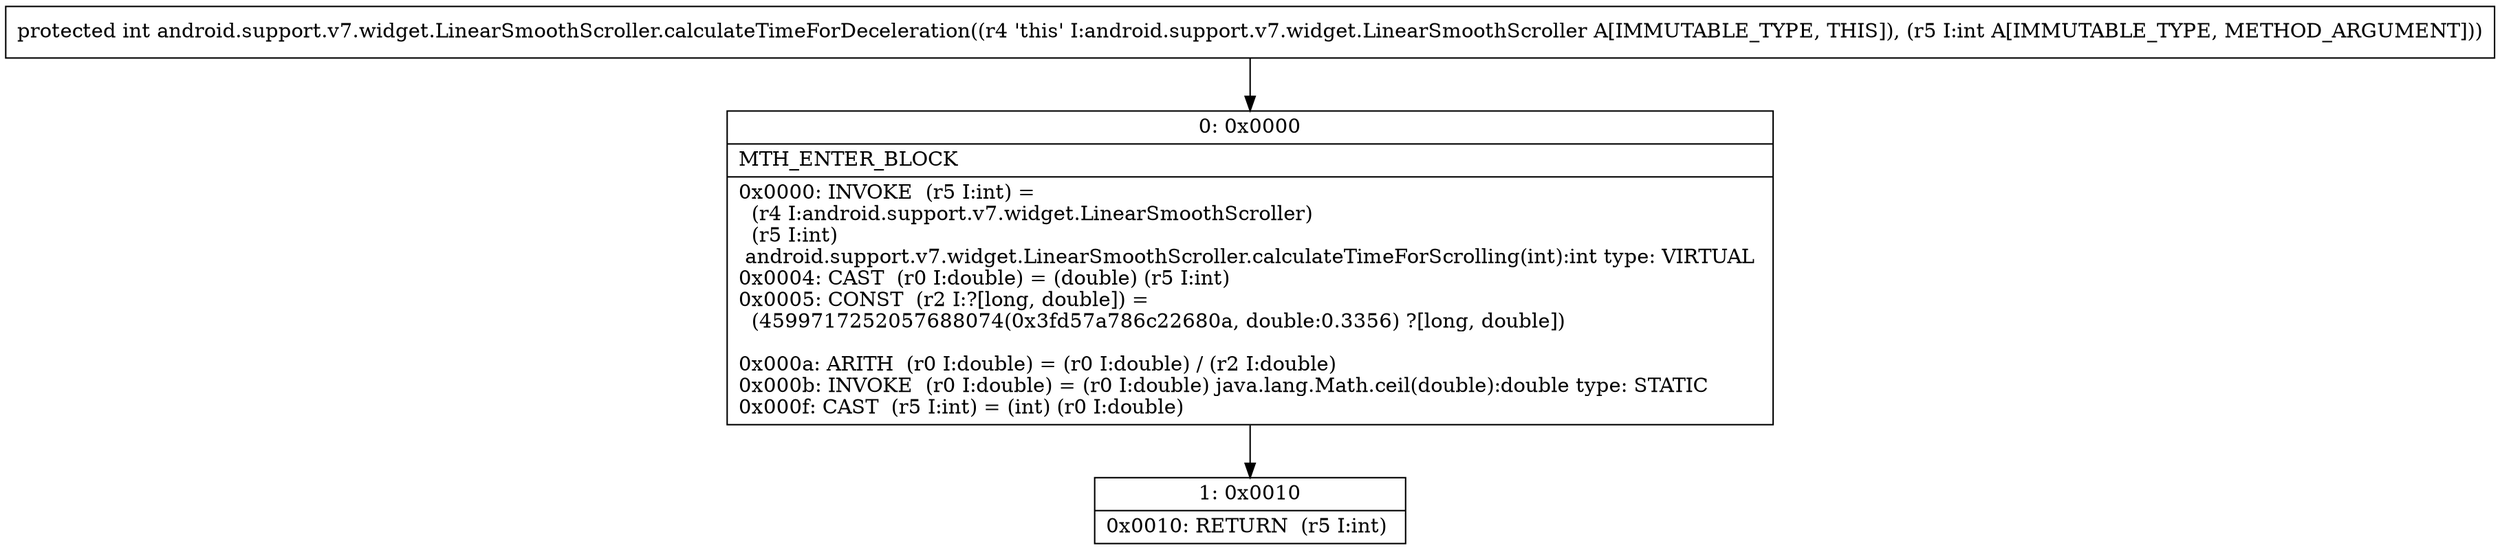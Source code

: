 digraph "CFG forandroid.support.v7.widget.LinearSmoothScroller.calculateTimeForDeceleration(I)I" {
Node_0 [shape=record,label="{0\:\ 0x0000|MTH_ENTER_BLOCK\l|0x0000: INVOKE  (r5 I:int) = \l  (r4 I:android.support.v7.widget.LinearSmoothScroller)\l  (r5 I:int)\l android.support.v7.widget.LinearSmoothScroller.calculateTimeForScrolling(int):int type: VIRTUAL \l0x0004: CAST  (r0 I:double) = (double) (r5 I:int) \l0x0005: CONST  (r2 I:?[long, double]) = \l  (4599717252057688074(0x3fd57a786c22680a, double:0.3356) ?[long, double])\l \l0x000a: ARITH  (r0 I:double) = (r0 I:double) \/ (r2 I:double) \l0x000b: INVOKE  (r0 I:double) = (r0 I:double) java.lang.Math.ceil(double):double type: STATIC \l0x000f: CAST  (r5 I:int) = (int) (r0 I:double) \l}"];
Node_1 [shape=record,label="{1\:\ 0x0010|0x0010: RETURN  (r5 I:int) \l}"];
MethodNode[shape=record,label="{protected int android.support.v7.widget.LinearSmoothScroller.calculateTimeForDeceleration((r4 'this' I:android.support.v7.widget.LinearSmoothScroller A[IMMUTABLE_TYPE, THIS]), (r5 I:int A[IMMUTABLE_TYPE, METHOD_ARGUMENT])) }"];
MethodNode -> Node_0;
Node_0 -> Node_1;
}

